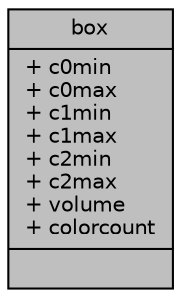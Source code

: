 digraph "box"
{
 // INTERACTIVE_SVG=YES
  edge [fontname="Helvetica",fontsize="10",labelfontname="Helvetica",labelfontsize="10"];
  node [fontname="Helvetica",fontsize="10",shape=record];
  Node1 [label="{box\n|+ c0min\l+ c0max\l+ c1min\l+ c1max\l+ c2min\l+ c2max\l+ volume\l+ colorcount\l|}",height=0.2,width=0.4,color="black", fillcolor="grey75", style="filled", fontcolor="black"];
}

